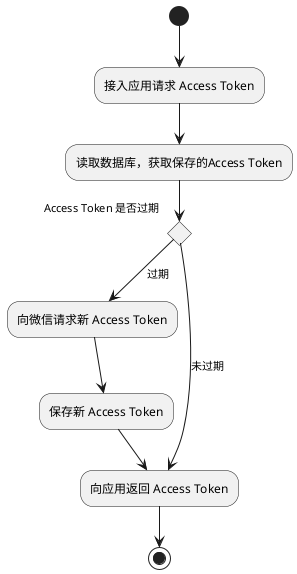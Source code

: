 @startuml
(*) --> "接入应用请求 Access Token"
--> "读取数据库，获取保存的Access Token"
if "Access Token 是否过期" then
  -->[过期] "向微信请求新 Access Token"
  --> "保存新 Access Token"
  --> "向应用返回 Access Token"
else
  -->[未过期] "向应用返回 Access Token"
endif
  --> (*)

@enduml